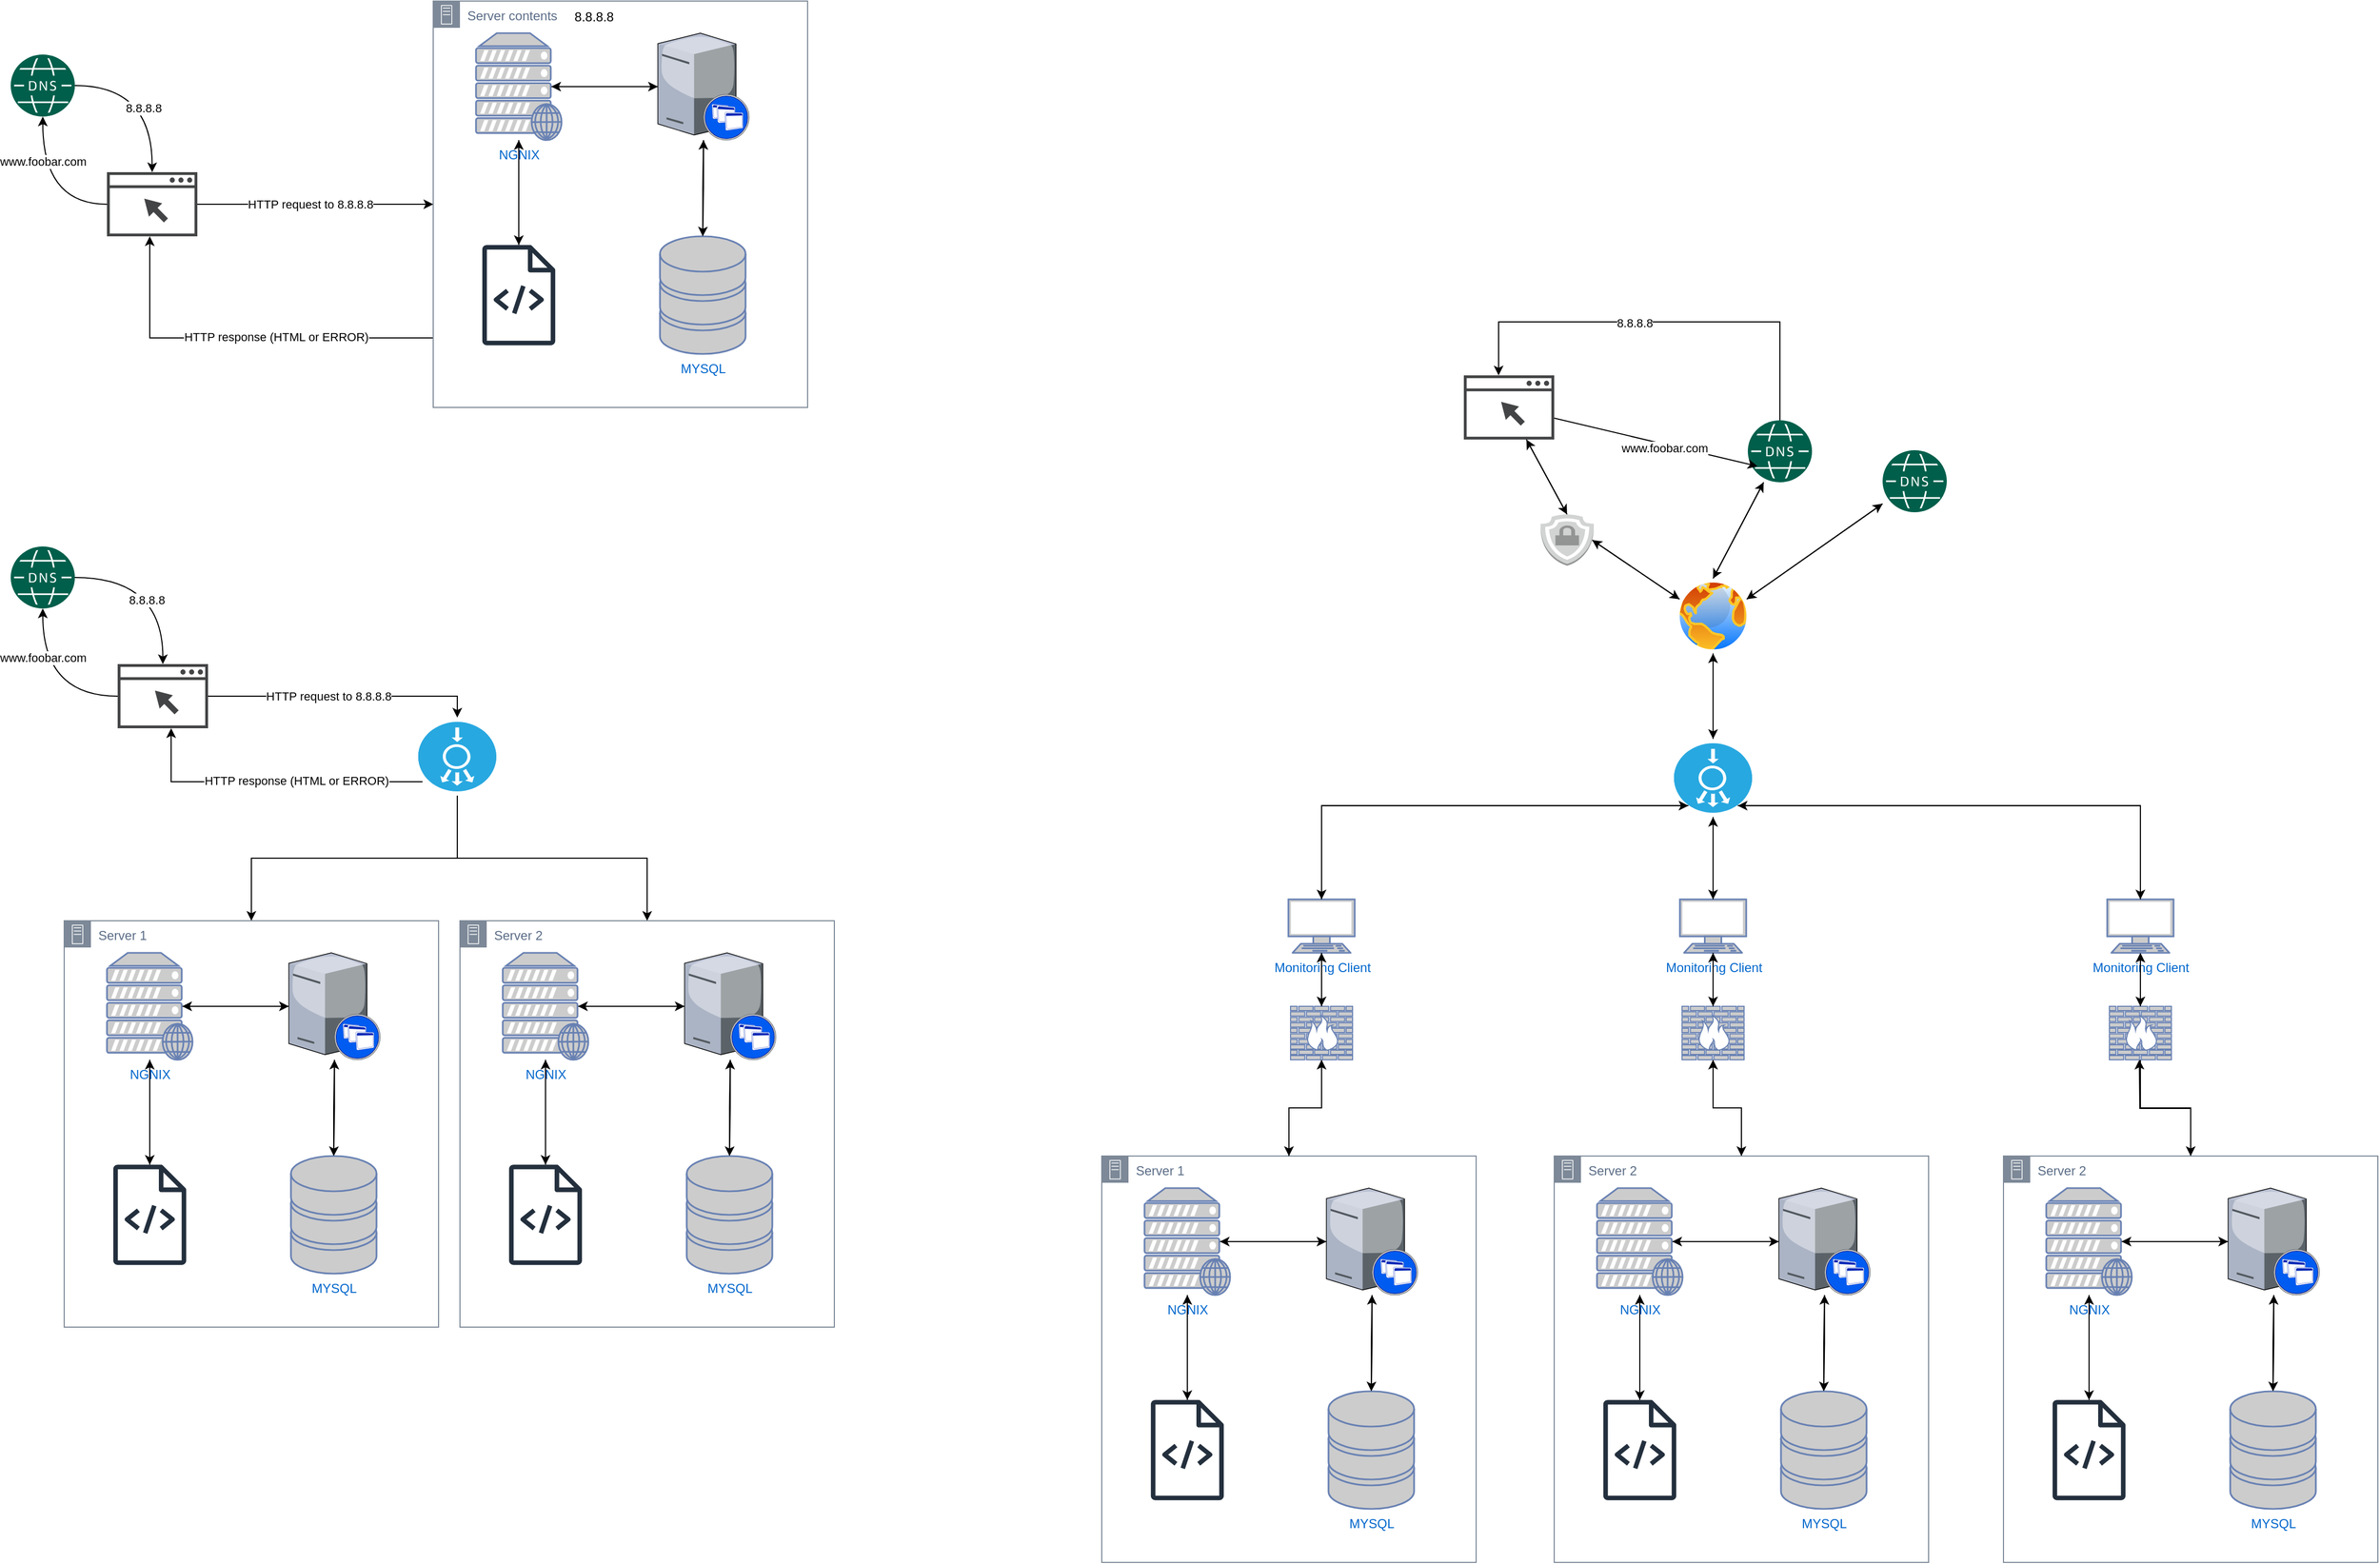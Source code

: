 <mxfile version="24.7.2" type="github">
  <diagram name="Page-1" id="JBKEfm_sHdzwt6imvYRR">
    <mxGraphModel dx="1714" dy="888" grid="1" gridSize="10" guides="1" tooltips="1" connect="1" arrows="1" fold="1" page="1" pageScale="1" pageWidth="1100" pageHeight="850" math="0" shadow="0">
      <root>
        <mxCell id="0" />
        <mxCell id="1" parent="0" />
        <mxCell id="N1mDc-vrhkv9pbBtjPSy-51" style="edgeStyle=orthogonalEdgeStyle;rounded=0;orthogonalLoop=1;jettySize=auto;html=1;exitX=0;exitY=0.75;exitDx=0;exitDy=0;" edge="1" parent="1" source="N1mDc-vrhkv9pbBtjPSy-9" target="N1mDc-vrhkv9pbBtjPSy-36">
          <mxGeometry relative="1" as="geometry">
            <mxPoint x="170" y="450" as="targetPoint" />
            <Array as="points">
              <mxPoint x="170" y="525" />
            </Array>
          </mxGeometry>
        </mxCell>
        <mxCell id="N1mDc-vrhkv9pbBtjPSy-54" value="HTTP response (HTML or ERROR)" style="edgeLabel;html=1;align=center;verticalAlign=middle;resizable=0;points=[];" vertex="1" connectable="0" parent="N1mDc-vrhkv9pbBtjPSy-51">
          <mxGeometry x="-0.089" y="2" relative="1" as="geometry">
            <mxPoint y="-3" as="offset" />
          </mxGeometry>
        </mxCell>
        <mxCell id="N1mDc-vrhkv9pbBtjPSy-9" value="Server contents" style="points=[[0,0],[0.25,0],[0.5,0],[0.75,0],[1,0],[1,0.25],[1,0.5],[1,0.75],[1,1],[0.75,1],[0.5,1],[0.25,1],[0,1],[0,0.75],[0,0.5],[0,0.25]];outlineConnect=0;gradientColor=none;html=1;whiteSpace=wrap;fontSize=12;fontStyle=0;container=1;pointerEvents=0;collapsible=0;recursiveResize=0;shape=mxgraph.aws4.group;grIcon=mxgraph.aws4.group_on_premise;strokeColor=#7D8998;fillColor=none;verticalAlign=top;align=left;spacingLeft=30;fontColor=#5A6C86;dashed=0;" vertex="1" parent="1">
          <mxGeometry x="435" y="210" width="350" height="380" as="geometry" />
        </mxCell>
        <mxCell id="N1mDc-vrhkv9pbBtjPSy-15" style="edgeStyle=orthogonalEdgeStyle;rounded=0;orthogonalLoop=1;jettySize=auto;html=1;exitX=0.88;exitY=0.5;exitDx=0;exitDy=0;exitPerimeter=0;" edge="1" parent="N1mDc-vrhkv9pbBtjPSy-9" source="N1mDc-vrhkv9pbBtjPSy-8" target="N1mDc-vrhkv9pbBtjPSy-11">
          <mxGeometry relative="1" as="geometry" />
        </mxCell>
        <mxCell id="N1mDc-vrhkv9pbBtjPSy-8" value="NGNIX" style="fontColor=#0066CC;verticalAlign=top;verticalLabelPosition=bottom;labelPosition=center;align=center;html=1;outlineConnect=0;fillColor=#CCCCCC;strokeColor=#6881B3;gradientColor=none;gradientDirection=north;strokeWidth=2;shape=mxgraph.networks.web_server;" vertex="1" parent="N1mDc-vrhkv9pbBtjPSy-9">
          <mxGeometry x="40" y="30" width="80" height="100" as="geometry" />
        </mxCell>
        <mxCell id="N1mDc-vrhkv9pbBtjPSy-17" style="edgeStyle=orthogonalEdgeStyle;rounded=0;orthogonalLoop=1;jettySize=auto;html=1;" edge="1" parent="N1mDc-vrhkv9pbBtjPSy-9" source="N1mDc-vrhkv9pbBtjPSy-7" target="N1mDc-vrhkv9pbBtjPSy-11">
          <mxGeometry relative="1" as="geometry" />
        </mxCell>
        <mxCell id="N1mDc-vrhkv9pbBtjPSy-7" value="MYSQL" style="fontColor=#0066CC;verticalAlign=top;verticalLabelPosition=bottom;labelPosition=center;align=center;html=1;outlineConnect=0;fillColor=#CCCCCC;strokeColor=#6881B3;gradientColor=none;gradientDirection=north;strokeWidth=2;shape=mxgraph.networks.storage;" vertex="1" parent="N1mDc-vrhkv9pbBtjPSy-9">
          <mxGeometry x="212" y="220" width="80" height="110" as="geometry" />
        </mxCell>
        <mxCell id="N1mDc-vrhkv9pbBtjPSy-11" value="" style="verticalLabelPosition=bottom;sketch=0;aspect=fixed;html=1;verticalAlign=top;strokeColor=none;align=center;outlineConnect=0;shape=mxgraph.citrix.xenapp_server;" vertex="1" parent="N1mDc-vrhkv9pbBtjPSy-9">
          <mxGeometry x="210" y="30" width="85.39" height="100" as="geometry" />
        </mxCell>
        <mxCell id="N1mDc-vrhkv9pbBtjPSy-16" style="edgeStyle=orthogonalEdgeStyle;rounded=0;orthogonalLoop=1;jettySize=auto;html=1;entryX=0.88;entryY=0.5;entryDx=0;entryDy=0;entryPerimeter=0;" edge="1" parent="N1mDc-vrhkv9pbBtjPSy-9" source="N1mDc-vrhkv9pbBtjPSy-11" target="N1mDc-vrhkv9pbBtjPSy-8">
          <mxGeometry relative="1" as="geometry" />
        </mxCell>
        <mxCell id="N1mDc-vrhkv9pbBtjPSy-18" style="edgeStyle=orthogonalEdgeStyle;rounded=0;orthogonalLoop=1;jettySize=auto;html=1;entryX=0.5;entryY=0;entryDx=0;entryDy=0;entryPerimeter=0;" edge="1" parent="N1mDc-vrhkv9pbBtjPSy-9" source="N1mDc-vrhkv9pbBtjPSy-11" target="N1mDc-vrhkv9pbBtjPSy-7">
          <mxGeometry relative="1" as="geometry" />
        </mxCell>
        <mxCell id="N1mDc-vrhkv9pbBtjPSy-20" style="edgeStyle=orthogonalEdgeStyle;rounded=0;orthogonalLoop=1;jettySize=auto;html=1;" edge="1" parent="N1mDc-vrhkv9pbBtjPSy-9" source="N1mDc-vrhkv9pbBtjPSy-34" target="N1mDc-vrhkv9pbBtjPSy-8">
          <mxGeometry relative="1" as="geometry">
            <mxPoint x="126.6" y="230" as="sourcePoint" />
          </mxGeometry>
        </mxCell>
        <mxCell id="N1mDc-vrhkv9pbBtjPSy-34" value="" style="sketch=0;outlineConnect=0;fontColor=#232F3E;gradientColor=none;fillColor=#232F3D;strokeColor=none;dashed=0;verticalLabelPosition=bottom;verticalAlign=top;align=center;html=1;fontSize=12;fontStyle=0;aspect=fixed;pointerEvents=1;shape=mxgraph.aws4.source_code;" vertex="1" parent="N1mDc-vrhkv9pbBtjPSy-9">
          <mxGeometry x="45.75" y="228.13" width="68.5" height="93.74" as="geometry" />
        </mxCell>
        <mxCell id="N1mDc-vrhkv9pbBtjPSy-21" style="edgeStyle=orthogonalEdgeStyle;rounded=0;orthogonalLoop=1;jettySize=auto;html=1;entryX=0.5;entryY=0;entryDx=0;entryDy=0;" edge="1" parent="N1mDc-vrhkv9pbBtjPSy-9" source="N1mDc-vrhkv9pbBtjPSy-8" target="N1mDc-vrhkv9pbBtjPSy-34">
          <mxGeometry relative="1" as="geometry">
            <mxPoint x="80" y="220" as="targetPoint" />
          </mxGeometry>
        </mxCell>
        <mxCell id="N1mDc-vrhkv9pbBtjPSy-52" value="8.8.8.8" style="text;html=1;align=center;verticalAlign=middle;resizable=0;points=[];autosize=1;strokeColor=none;fillColor=none;" vertex="1" parent="N1mDc-vrhkv9pbBtjPSy-9">
          <mxGeometry x="120" width="60" height="30" as="geometry" />
        </mxCell>
        <mxCell id="N1mDc-vrhkv9pbBtjPSy-42" style="edgeStyle=orthogonalEdgeStyle;rounded=0;orthogonalLoop=1;jettySize=auto;html=1;curved=1;" edge="1" parent="1" source="N1mDc-vrhkv9pbBtjPSy-36" target="N1mDc-vrhkv9pbBtjPSy-37">
          <mxGeometry relative="1" as="geometry" />
        </mxCell>
        <mxCell id="N1mDc-vrhkv9pbBtjPSy-46" value="www.foobar.com" style="edgeLabel;html=1;align=center;verticalAlign=middle;resizable=0;points=[];" vertex="1" connectable="0" parent="N1mDc-vrhkv9pbBtjPSy-42">
          <mxGeometry x="0.212" y="-10" relative="1" as="geometry">
            <mxPoint x="-10" y="-14" as="offset" />
          </mxGeometry>
        </mxCell>
        <mxCell id="N1mDc-vrhkv9pbBtjPSy-50" style="rounded=0;orthogonalLoop=1;jettySize=auto;html=1;" edge="1" parent="1" source="N1mDc-vrhkv9pbBtjPSy-36" target="N1mDc-vrhkv9pbBtjPSy-9">
          <mxGeometry relative="1" as="geometry" />
        </mxCell>
        <mxCell id="N1mDc-vrhkv9pbBtjPSy-53" value="HTTP request to 8.8.8.8" style="edgeLabel;html=1;align=center;verticalAlign=middle;resizable=0;points=[];" vertex="1" connectable="0" parent="N1mDc-vrhkv9pbBtjPSy-50">
          <mxGeometry x="0.363" y="2" relative="1" as="geometry">
            <mxPoint x="-45" y="2" as="offset" />
          </mxGeometry>
        </mxCell>
        <mxCell id="N1mDc-vrhkv9pbBtjPSy-36" value="" style="sketch=0;pointerEvents=1;shadow=0;dashed=0;html=1;strokeColor=none;fillColor=#434445;aspect=fixed;labelPosition=center;verticalLabelPosition=bottom;verticalAlign=top;align=center;outlineConnect=0;shape=mxgraph.vvd.web_browser;" vertex="1" parent="1">
          <mxGeometry x="130" y="370" width="84.5" height="60" as="geometry" />
        </mxCell>
        <mxCell id="N1mDc-vrhkv9pbBtjPSy-40" style="edgeStyle=orthogonalEdgeStyle;rounded=0;orthogonalLoop=1;jettySize=auto;html=1;curved=1;" edge="1" parent="1" source="N1mDc-vrhkv9pbBtjPSy-37" target="N1mDc-vrhkv9pbBtjPSy-36">
          <mxGeometry relative="1" as="geometry" />
        </mxCell>
        <mxCell id="N1mDc-vrhkv9pbBtjPSy-45" value="8.8.8.8" style="edgeLabel;html=1;align=center;verticalAlign=middle;resizable=0;points=[];" vertex="1" connectable="0" parent="N1mDc-vrhkv9pbBtjPSy-40">
          <mxGeometry x="-0.33" y="-9" relative="1" as="geometry">
            <mxPoint x="12" y="12" as="offset" />
          </mxGeometry>
        </mxCell>
        <mxCell id="N1mDc-vrhkv9pbBtjPSy-37" value="" style="sketch=0;pointerEvents=1;shadow=0;dashed=0;html=1;strokeColor=none;fillColor=#005F4B;labelPosition=center;verticalLabelPosition=bottom;verticalAlign=top;align=center;outlineConnect=0;shape=mxgraph.veeam2.dns;" vertex="1" parent="1">
          <mxGeometry x="40" y="260" width="60" height="58" as="geometry" />
        </mxCell>
        <mxCell id="N1mDc-vrhkv9pbBtjPSy-55" value="Server 2" style="points=[[0,0],[0.25,0],[0.5,0],[0.75,0],[1,0],[1,0.25],[1,0.5],[1,0.75],[1,1],[0.75,1],[0.5,1],[0.25,1],[0,1],[0,0.75],[0,0.5],[0,0.25]];outlineConnect=0;gradientColor=none;html=1;whiteSpace=wrap;fontSize=12;fontStyle=0;container=1;pointerEvents=0;collapsible=0;recursiveResize=0;shape=mxgraph.aws4.group;grIcon=mxgraph.aws4.group_on_premise;strokeColor=#7D8998;fillColor=none;verticalAlign=top;align=left;spacingLeft=30;fontColor=#5A6C86;dashed=0;" vertex="1" parent="1">
          <mxGeometry x="460" y="1070" width="350" height="380" as="geometry" />
        </mxCell>
        <mxCell id="N1mDc-vrhkv9pbBtjPSy-56" style="edgeStyle=orthogonalEdgeStyle;rounded=0;orthogonalLoop=1;jettySize=auto;html=1;exitX=0.88;exitY=0.5;exitDx=0;exitDy=0;exitPerimeter=0;" edge="1" parent="N1mDc-vrhkv9pbBtjPSy-55" source="N1mDc-vrhkv9pbBtjPSy-57" target="N1mDc-vrhkv9pbBtjPSy-60">
          <mxGeometry relative="1" as="geometry" />
        </mxCell>
        <mxCell id="N1mDc-vrhkv9pbBtjPSy-57" value="NGNIX" style="fontColor=#0066CC;verticalAlign=top;verticalLabelPosition=bottom;labelPosition=center;align=center;html=1;outlineConnect=0;fillColor=#CCCCCC;strokeColor=#6881B3;gradientColor=none;gradientDirection=north;strokeWidth=2;shape=mxgraph.networks.web_server;" vertex="1" parent="N1mDc-vrhkv9pbBtjPSy-55">
          <mxGeometry x="40" y="30" width="80" height="100" as="geometry" />
        </mxCell>
        <mxCell id="N1mDc-vrhkv9pbBtjPSy-58" style="edgeStyle=orthogonalEdgeStyle;rounded=0;orthogonalLoop=1;jettySize=auto;html=1;" edge="1" parent="N1mDc-vrhkv9pbBtjPSy-55" source="N1mDc-vrhkv9pbBtjPSy-59" target="N1mDc-vrhkv9pbBtjPSy-60">
          <mxGeometry relative="1" as="geometry" />
        </mxCell>
        <mxCell id="N1mDc-vrhkv9pbBtjPSy-59" value="MYSQL" style="fontColor=#0066CC;verticalAlign=top;verticalLabelPosition=bottom;labelPosition=center;align=center;html=1;outlineConnect=0;fillColor=#CCCCCC;strokeColor=#6881B3;gradientColor=none;gradientDirection=north;strokeWidth=2;shape=mxgraph.networks.storage;" vertex="1" parent="N1mDc-vrhkv9pbBtjPSy-55">
          <mxGeometry x="212" y="220" width="80" height="110" as="geometry" />
        </mxCell>
        <mxCell id="N1mDc-vrhkv9pbBtjPSy-60" value="" style="verticalLabelPosition=bottom;sketch=0;aspect=fixed;html=1;verticalAlign=top;strokeColor=none;align=center;outlineConnect=0;shape=mxgraph.citrix.xenapp_server;" vertex="1" parent="N1mDc-vrhkv9pbBtjPSy-55">
          <mxGeometry x="210" y="30" width="85.39" height="100" as="geometry" />
        </mxCell>
        <mxCell id="N1mDc-vrhkv9pbBtjPSy-61" style="edgeStyle=orthogonalEdgeStyle;rounded=0;orthogonalLoop=1;jettySize=auto;html=1;entryX=0.88;entryY=0.5;entryDx=0;entryDy=0;entryPerimeter=0;" edge="1" parent="N1mDc-vrhkv9pbBtjPSy-55" source="N1mDc-vrhkv9pbBtjPSy-60" target="N1mDc-vrhkv9pbBtjPSy-57">
          <mxGeometry relative="1" as="geometry" />
        </mxCell>
        <mxCell id="N1mDc-vrhkv9pbBtjPSy-62" style="edgeStyle=orthogonalEdgeStyle;rounded=0;orthogonalLoop=1;jettySize=auto;html=1;entryX=0.5;entryY=0;entryDx=0;entryDy=0;entryPerimeter=0;" edge="1" parent="N1mDc-vrhkv9pbBtjPSy-55" source="N1mDc-vrhkv9pbBtjPSy-60" target="N1mDc-vrhkv9pbBtjPSy-59">
          <mxGeometry relative="1" as="geometry" />
        </mxCell>
        <mxCell id="N1mDc-vrhkv9pbBtjPSy-63" style="edgeStyle=orthogonalEdgeStyle;rounded=0;orthogonalLoop=1;jettySize=auto;html=1;" edge="1" parent="N1mDc-vrhkv9pbBtjPSy-55" source="N1mDc-vrhkv9pbBtjPSy-64" target="N1mDc-vrhkv9pbBtjPSy-57">
          <mxGeometry relative="1" as="geometry">
            <mxPoint x="126.6" y="230" as="sourcePoint" />
          </mxGeometry>
        </mxCell>
        <mxCell id="N1mDc-vrhkv9pbBtjPSy-64" value="" style="sketch=0;outlineConnect=0;fontColor=#232F3E;gradientColor=none;fillColor=#232F3D;strokeColor=none;dashed=0;verticalLabelPosition=bottom;verticalAlign=top;align=center;html=1;fontSize=12;fontStyle=0;aspect=fixed;pointerEvents=1;shape=mxgraph.aws4.source_code;" vertex="1" parent="N1mDc-vrhkv9pbBtjPSy-55">
          <mxGeometry x="45.75" y="228.13" width="68.5" height="93.74" as="geometry" />
        </mxCell>
        <mxCell id="N1mDc-vrhkv9pbBtjPSy-65" style="edgeStyle=orthogonalEdgeStyle;rounded=0;orthogonalLoop=1;jettySize=auto;html=1;entryX=0.5;entryY=0;entryDx=0;entryDy=0;" edge="1" parent="N1mDc-vrhkv9pbBtjPSy-55" source="N1mDc-vrhkv9pbBtjPSy-57" target="N1mDc-vrhkv9pbBtjPSy-64">
          <mxGeometry relative="1" as="geometry">
            <mxPoint x="80" y="220" as="targetPoint" />
          </mxGeometry>
        </mxCell>
        <mxCell id="N1mDc-vrhkv9pbBtjPSy-67" value="Server 1" style="points=[[0,0],[0.25,0],[0.5,0],[0.75,0],[1,0],[1,0.25],[1,0.5],[1,0.75],[1,1],[0.75,1],[0.5,1],[0.25,1],[0,1],[0,0.75],[0,0.5],[0,0.25]];outlineConnect=0;gradientColor=none;html=1;whiteSpace=wrap;fontSize=12;fontStyle=0;container=1;pointerEvents=0;collapsible=0;recursiveResize=0;shape=mxgraph.aws4.group;grIcon=mxgraph.aws4.group_on_premise;strokeColor=#7D8998;fillColor=none;verticalAlign=top;align=left;spacingLeft=30;fontColor=#5A6C86;dashed=0;" vertex="1" parent="1">
          <mxGeometry x="90" y="1070" width="350" height="380" as="geometry" />
        </mxCell>
        <mxCell id="N1mDc-vrhkv9pbBtjPSy-68" style="edgeStyle=orthogonalEdgeStyle;rounded=0;orthogonalLoop=1;jettySize=auto;html=1;exitX=0.88;exitY=0.5;exitDx=0;exitDy=0;exitPerimeter=0;" edge="1" parent="N1mDc-vrhkv9pbBtjPSy-67" source="N1mDc-vrhkv9pbBtjPSy-69" target="N1mDc-vrhkv9pbBtjPSy-72">
          <mxGeometry relative="1" as="geometry" />
        </mxCell>
        <mxCell id="N1mDc-vrhkv9pbBtjPSy-69" value="NGNIX" style="fontColor=#0066CC;verticalAlign=top;verticalLabelPosition=bottom;labelPosition=center;align=center;html=1;outlineConnect=0;fillColor=#CCCCCC;strokeColor=#6881B3;gradientColor=none;gradientDirection=north;strokeWidth=2;shape=mxgraph.networks.web_server;" vertex="1" parent="N1mDc-vrhkv9pbBtjPSy-67">
          <mxGeometry x="40" y="30" width="80" height="100" as="geometry" />
        </mxCell>
        <mxCell id="N1mDc-vrhkv9pbBtjPSy-70" style="edgeStyle=orthogonalEdgeStyle;rounded=0;orthogonalLoop=1;jettySize=auto;html=1;" edge="1" parent="N1mDc-vrhkv9pbBtjPSy-67" source="N1mDc-vrhkv9pbBtjPSy-71" target="N1mDc-vrhkv9pbBtjPSy-72">
          <mxGeometry relative="1" as="geometry" />
        </mxCell>
        <mxCell id="N1mDc-vrhkv9pbBtjPSy-71" value="MYSQL" style="fontColor=#0066CC;verticalAlign=top;verticalLabelPosition=bottom;labelPosition=center;align=center;html=1;outlineConnect=0;fillColor=#CCCCCC;strokeColor=#6881B3;gradientColor=none;gradientDirection=north;strokeWidth=2;shape=mxgraph.networks.storage;" vertex="1" parent="N1mDc-vrhkv9pbBtjPSy-67">
          <mxGeometry x="212" y="220" width="80" height="110" as="geometry" />
        </mxCell>
        <mxCell id="N1mDc-vrhkv9pbBtjPSy-72" value="" style="verticalLabelPosition=bottom;sketch=0;aspect=fixed;html=1;verticalAlign=top;strokeColor=none;align=center;outlineConnect=0;shape=mxgraph.citrix.xenapp_server;" vertex="1" parent="N1mDc-vrhkv9pbBtjPSy-67">
          <mxGeometry x="210" y="30" width="85.39" height="100" as="geometry" />
        </mxCell>
        <mxCell id="N1mDc-vrhkv9pbBtjPSy-73" style="edgeStyle=orthogonalEdgeStyle;rounded=0;orthogonalLoop=1;jettySize=auto;html=1;entryX=0.88;entryY=0.5;entryDx=0;entryDy=0;entryPerimeter=0;" edge="1" parent="N1mDc-vrhkv9pbBtjPSy-67" source="N1mDc-vrhkv9pbBtjPSy-72" target="N1mDc-vrhkv9pbBtjPSy-69">
          <mxGeometry relative="1" as="geometry" />
        </mxCell>
        <mxCell id="N1mDc-vrhkv9pbBtjPSy-74" style="edgeStyle=orthogonalEdgeStyle;rounded=0;orthogonalLoop=1;jettySize=auto;html=1;entryX=0.5;entryY=0;entryDx=0;entryDy=0;entryPerimeter=0;" edge="1" parent="N1mDc-vrhkv9pbBtjPSy-67" source="N1mDc-vrhkv9pbBtjPSy-72" target="N1mDc-vrhkv9pbBtjPSy-71">
          <mxGeometry relative="1" as="geometry" />
        </mxCell>
        <mxCell id="N1mDc-vrhkv9pbBtjPSy-75" style="edgeStyle=orthogonalEdgeStyle;rounded=0;orthogonalLoop=1;jettySize=auto;html=1;" edge="1" parent="N1mDc-vrhkv9pbBtjPSy-67" source="N1mDc-vrhkv9pbBtjPSy-76" target="N1mDc-vrhkv9pbBtjPSy-69">
          <mxGeometry relative="1" as="geometry">
            <mxPoint x="126.6" y="230" as="sourcePoint" />
          </mxGeometry>
        </mxCell>
        <mxCell id="N1mDc-vrhkv9pbBtjPSy-76" value="" style="sketch=0;outlineConnect=0;fontColor=#232F3E;gradientColor=none;fillColor=#232F3D;strokeColor=none;dashed=0;verticalLabelPosition=bottom;verticalAlign=top;align=center;html=1;fontSize=12;fontStyle=0;aspect=fixed;pointerEvents=1;shape=mxgraph.aws4.source_code;" vertex="1" parent="N1mDc-vrhkv9pbBtjPSy-67">
          <mxGeometry x="45.75" y="228.13" width="68.5" height="93.74" as="geometry" />
        </mxCell>
        <mxCell id="N1mDc-vrhkv9pbBtjPSy-77" style="edgeStyle=orthogonalEdgeStyle;rounded=0;orthogonalLoop=1;jettySize=auto;html=1;entryX=0.5;entryY=0;entryDx=0;entryDy=0;" edge="1" parent="N1mDc-vrhkv9pbBtjPSy-67" source="N1mDc-vrhkv9pbBtjPSy-69" target="N1mDc-vrhkv9pbBtjPSy-76">
          <mxGeometry relative="1" as="geometry">
            <mxPoint x="80" y="220" as="targetPoint" />
          </mxGeometry>
        </mxCell>
        <mxCell id="N1mDc-vrhkv9pbBtjPSy-81" style="edgeStyle=orthogonalEdgeStyle;rounded=0;orthogonalLoop=1;jettySize=auto;html=1;" edge="1" parent="1" source="N1mDc-vrhkv9pbBtjPSy-80" target="N1mDc-vrhkv9pbBtjPSy-67">
          <mxGeometry relative="1" as="geometry" />
        </mxCell>
        <mxCell id="N1mDc-vrhkv9pbBtjPSy-82" style="edgeStyle=orthogonalEdgeStyle;rounded=0;orthogonalLoop=1;jettySize=auto;html=1;" edge="1" parent="1" source="N1mDc-vrhkv9pbBtjPSy-80" target="N1mDc-vrhkv9pbBtjPSy-55">
          <mxGeometry relative="1" as="geometry" />
        </mxCell>
        <mxCell id="N1mDc-vrhkv9pbBtjPSy-95" style="edgeStyle=orthogonalEdgeStyle;rounded=0;orthogonalLoop=1;jettySize=auto;html=1;" edge="1" parent="1" source="N1mDc-vrhkv9pbBtjPSy-80" target="N1mDc-vrhkv9pbBtjPSy-88">
          <mxGeometry relative="1" as="geometry">
            <Array as="points">
              <mxPoint x="190" y="940" />
            </Array>
          </mxGeometry>
        </mxCell>
        <mxCell id="N1mDc-vrhkv9pbBtjPSy-98" value="HTTP response (HTML or ERROR)" style="edgeLabel;html=1;align=center;verticalAlign=middle;resizable=0;points=[];" vertex="1" connectable="0" parent="N1mDc-vrhkv9pbBtjPSy-95">
          <mxGeometry x="-0.172" y="2" relative="1" as="geometry">
            <mxPoint y="-3" as="offset" />
          </mxGeometry>
        </mxCell>
        <mxCell id="N1mDc-vrhkv9pbBtjPSy-80" value="" style="fillColor=#28A8E0;verticalLabelPosition=bottom;sketch=0;html=1;strokeColor=#ffffff;verticalAlign=top;align=center;points=[[0.145,0.145,0],[0.5,0,0],[0.855,0.145,0],[1,0.5,0],[0.855,0.855,0],[0.5,1,0],[0.145,0.855,0],[0,0.5,0]];pointerEvents=1;shape=mxgraph.cisco_safe.compositeIcon;bgIcon=ellipse;resIcon=mxgraph.cisco_safe.capability.load_balancer;direction=south;" vertex="1" parent="1">
          <mxGeometry x="425" y="880" width="65" height="73" as="geometry" />
        </mxCell>
        <mxCell id="N1mDc-vrhkv9pbBtjPSy-85" style="edgeStyle=orthogonalEdgeStyle;rounded=0;orthogonalLoop=1;jettySize=auto;html=1;curved=1;" edge="1" parent="1" source="N1mDc-vrhkv9pbBtjPSy-88" target="N1mDc-vrhkv9pbBtjPSy-91">
          <mxGeometry relative="1" as="geometry" />
        </mxCell>
        <mxCell id="N1mDc-vrhkv9pbBtjPSy-86" value="www.foobar.com" style="edgeLabel;html=1;align=center;verticalAlign=middle;resizable=0;points=[];" vertex="1" connectable="0" parent="N1mDc-vrhkv9pbBtjPSy-85">
          <mxGeometry x="0.212" y="-10" relative="1" as="geometry">
            <mxPoint x="-10" y="-14" as="offset" />
          </mxGeometry>
        </mxCell>
        <mxCell id="N1mDc-vrhkv9pbBtjPSy-88" value="" style="sketch=0;pointerEvents=1;shadow=0;dashed=0;html=1;strokeColor=none;fillColor=#434445;aspect=fixed;labelPosition=center;verticalLabelPosition=bottom;verticalAlign=top;align=center;outlineConnect=0;shape=mxgraph.vvd.web_browser;" vertex="1" parent="1">
          <mxGeometry x="140" y="830" width="84.5" height="60" as="geometry" />
        </mxCell>
        <mxCell id="N1mDc-vrhkv9pbBtjPSy-89" style="edgeStyle=orthogonalEdgeStyle;rounded=0;orthogonalLoop=1;jettySize=auto;html=1;curved=1;" edge="1" parent="1" source="N1mDc-vrhkv9pbBtjPSy-91" target="N1mDc-vrhkv9pbBtjPSy-88">
          <mxGeometry relative="1" as="geometry" />
        </mxCell>
        <mxCell id="N1mDc-vrhkv9pbBtjPSy-90" value="8.8.8.8" style="edgeLabel;html=1;align=center;verticalAlign=middle;resizable=0;points=[];" vertex="1" connectable="0" parent="N1mDc-vrhkv9pbBtjPSy-89">
          <mxGeometry x="-0.33" y="-9" relative="1" as="geometry">
            <mxPoint x="12" y="12" as="offset" />
          </mxGeometry>
        </mxCell>
        <mxCell id="N1mDc-vrhkv9pbBtjPSy-91" value="" style="sketch=0;pointerEvents=1;shadow=0;dashed=0;html=1;strokeColor=none;fillColor=#005F4B;labelPosition=center;verticalLabelPosition=bottom;verticalAlign=top;align=center;outlineConnect=0;shape=mxgraph.veeam2.dns;" vertex="1" parent="1">
          <mxGeometry x="40" y="720" width="60" height="58" as="geometry" />
        </mxCell>
        <mxCell id="N1mDc-vrhkv9pbBtjPSy-94" style="edgeStyle=orthogonalEdgeStyle;rounded=0;orthogonalLoop=1;jettySize=auto;html=1;entryX=0;entryY=0.5;entryDx=0;entryDy=0;entryPerimeter=0;" edge="1" parent="1" source="N1mDc-vrhkv9pbBtjPSy-88" target="N1mDc-vrhkv9pbBtjPSy-80">
          <mxGeometry relative="1" as="geometry" />
        </mxCell>
        <mxCell id="N1mDc-vrhkv9pbBtjPSy-97" value="HTTP request to 8.8.8.8" style="edgeLabel;html=1;align=center;verticalAlign=middle;resizable=0;points=[];" vertex="1" connectable="0" parent="N1mDc-vrhkv9pbBtjPSy-94">
          <mxGeometry x="-0.348" y="-2" relative="1" as="geometry">
            <mxPoint x="30" y="-2" as="offset" />
          </mxGeometry>
        </mxCell>
        <mxCell id="N1mDc-vrhkv9pbBtjPSy-217" style="edgeStyle=orthogonalEdgeStyle;rounded=0;orthogonalLoop=1;jettySize=auto;html=1;exitX=0.5;exitY=0;exitDx=0;exitDy=0;" edge="1" parent="1" source="N1mDc-vrhkv9pbBtjPSy-99" target="N1mDc-vrhkv9pbBtjPSy-202">
          <mxGeometry relative="1" as="geometry" />
        </mxCell>
        <mxCell id="N1mDc-vrhkv9pbBtjPSy-99" value="Server 2" style="points=[[0,0],[0.25,0],[0.5,0],[0.75,0],[1,0],[1,0.25],[1,0.5],[1,0.75],[1,1],[0.75,1],[0.5,1],[0.25,1],[0,1],[0,0.75],[0,0.5],[0,0.25]];outlineConnect=0;gradientColor=none;html=1;whiteSpace=wrap;fontSize=12;fontStyle=0;container=1;pointerEvents=0;collapsible=0;recursiveResize=0;shape=mxgraph.aws4.group;grIcon=mxgraph.aws4.group_on_premise;strokeColor=#7D8998;fillColor=none;verticalAlign=top;align=left;spacingLeft=30;fontColor=#5A6C86;dashed=0;" vertex="1" parent="1">
          <mxGeometry x="1483" y="1290" width="350" height="380" as="geometry" />
        </mxCell>
        <mxCell id="N1mDc-vrhkv9pbBtjPSy-100" style="edgeStyle=orthogonalEdgeStyle;rounded=0;orthogonalLoop=1;jettySize=auto;html=1;exitX=0.88;exitY=0.5;exitDx=0;exitDy=0;exitPerimeter=0;" edge="1" parent="N1mDc-vrhkv9pbBtjPSy-99" source="N1mDc-vrhkv9pbBtjPSy-101" target="N1mDc-vrhkv9pbBtjPSy-104">
          <mxGeometry relative="1" as="geometry" />
        </mxCell>
        <mxCell id="N1mDc-vrhkv9pbBtjPSy-101" value="NGNIX" style="fontColor=#0066CC;verticalAlign=top;verticalLabelPosition=bottom;labelPosition=center;align=center;html=1;outlineConnect=0;fillColor=#CCCCCC;strokeColor=#6881B3;gradientColor=none;gradientDirection=north;strokeWidth=2;shape=mxgraph.networks.web_server;" vertex="1" parent="N1mDc-vrhkv9pbBtjPSy-99">
          <mxGeometry x="40" y="30" width="80" height="100" as="geometry" />
        </mxCell>
        <mxCell id="N1mDc-vrhkv9pbBtjPSy-102" style="edgeStyle=orthogonalEdgeStyle;rounded=0;orthogonalLoop=1;jettySize=auto;html=1;" edge="1" parent="N1mDc-vrhkv9pbBtjPSy-99" source="N1mDc-vrhkv9pbBtjPSy-103" target="N1mDc-vrhkv9pbBtjPSy-104">
          <mxGeometry relative="1" as="geometry" />
        </mxCell>
        <mxCell id="N1mDc-vrhkv9pbBtjPSy-103" value="MYSQL" style="fontColor=#0066CC;verticalAlign=top;verticalLabelPosition=bottom;labelPosition=center;align=center;html=1;outlineConnect=0;fillColor=#CCCCCC;strokeColor=#6881B3;gradientColor=none;gradientDirection=north;strokeWidth=2;shape=mxgraph.networks.storage;" vertex="1" parent="N1mDc-vrhkv9pbBtjPSy-99">
          <mxGeometry x="212" y="220" width="80" height="110" as="geometry" />
        </mxCell>
        <mxCell id="N1mDc-vrhkv9pbBtjPSy-104" value="" style="verticalLabelPosition=bottom;sketch=0;aspect=fixed;html=1;verticalAlign=top;strokeColor=none;align=center;outlineConnect=0;shape=mxgraph.citrix.xenapp_server;" vertex="1" parent="N1mDc-vrhkv9pbBtjPSy-99">
          <mxGeometry x="210" y="30" width="85.39" height="100" as="geometry" />
        </mxCell>
        <mxCell id="N1mDc-vrhkv9pbBtjPSy-105" style="edgeStyle=orthogonalEdgeStyle;rounded=0;orthogonalLoop=1;jettySize=auto;html=1;entryX=0.88;entryY=0.5;entryDx=0;entryDy=0;entryPerimeter=0;" edge="1" parent="N1mDc-vrhkv9pbBtjPSy-99" source="N1mDc-vrhkv9pbBtjPSy-104" target="N1mDc-vrhkv9pbBtjPSy-101">
          <mxGeometry relative="1" as="geometry" />
        </mxCell>
        <mxCell id="N1mDc-vrhkv9pbBtjPSy-106" style="edgeStyle=orthogonalEdgeStyle;rounded=0;orthogonalLoop=1;jettySize=auto;html=1;entryX=0.5;entryY=0;entryDx=0;entryDy=0;entryPerimeter=0;" edge="1" parent="N1mDc-vrhkv9pbBtjPSy-99" source="N1mDc-vrhkv9pbBtjPSy-104" target="N1mDc-vrhkv9pbBtjPSy-103">
          <mxGeometry relative="1" as="geometry" />
        </mxCell>
        <mxCell id="N1mDc-vrhkv9pbBtjPSy-107" style="edgeStyle=orthogonalEdgeStyle;rounded=0;orthogonalLoop=1;jettySize=auto;html=1;" edge="1" parent="N1mDc-vrhkv9pbBtjPSy-99" source="N1mDc-vrhkv9pbBtjPSy-108" target="N1mDc-vrhkv9pbBtjPSy-101">
          <mxGeometry relative="1" as="geometry">
            <mxPoint x="126.6" y="230" as="sourcePoint" />
          </mxGeometry>
        </mxCell>
        <mxCell id="N1mDc-vrhkv9pbBtjPSy-108" value="" style="sketch=0;outlineConnect=0;fontColor=#232F3E;gradientColor=none;fillColor=#232F3D;strokeColor=none;dashed=0;verticalLabelPosition=bottom;verticalAlign=top;align=center;html=1;fontSize=12;fontStyle=0;aspect=fixed;pointerEvents=1;shape=mxgraph.aws4.source_code;" vertex="1" parent="N1mDc-vrhkv9pbBtjPSy-99">
          <mxGeometry x="45.75" y="228.13" width="68.5" height="93.74" as="geometry" />
        </mxCell>
        <mxCell id="N1mDc-vrhkv9pbBtjPSy-109" style="edgeStyle=orthogonalEdgeStyle;rounded=0;orthogonalLoop=1;jettySize=auto;html=1;entryX=0.5;entryY=0;entryDx=0;entryDy=0;" edge="1" parent="N1mDc-vrhkv9pbBtjPSy-99" source="N1mDc-vrhkv9pbBtjPSy-101" target="N1mDc-vrhkv9pbBtjPSy-108">
          <mxGeometry relative="1" as="geometry">
            <mxPoint x="80" y="220" as="targetPoint" />
          </mxGeometry>
        </mxCell>
        <mxCell id="N1mDc-vrhkv9pbBtjPSy-110" value="Server 1" style="points=[[0,0],[0.25,0],[0.5,0],[0.75,0],[1,0],[1,0.25],[1,0.5],[1,0.75],[1,1],[0.75,1],[0.5,1],[0.25,1],[0,1],[0,0.75],[0,0.5],[0,0.25]];outlineConnect=0;gradientColor=none;html=1;whiteSpace=wrap;fontSize=12;fontStyle=0;container=1;pointerEvents=0;collapsible=0;recursiveResize=0;shape=mxgraph.aws4.group;grIcon=mxgraph.aws4.group_on_premise;strokeColor=#7D8998;fillColor=none;verticalAlign=top;align=left;spacingLeft=30;fontColor=#5A6C86;dashed=0;" vertex="1" parent="1">
          <mxGeometry x="1060" y="1290" width="350" height="380" as="geometry" />
        </mxCell>
        <mxCell id="N1mDc-vrhkv9pbBtjPSy-111" style="edgeStyle=orthogonalEdgeStyle;rounded=0;orthogonalLoop=1;jettySize=auto;html=1;exitX=0.88;exitY=0.5;exitDx=0;exitDy=0;exitPerimeter=0;" edge="1" parent="N1mDc-vrhkv9pbBtjPSy-110" source="N1mDc-vrhkv9pbBtjPSy-112" target="N1mDc-vrhkv9pbBtjPSy-115">
          <mxGeometry relative="1" as="geometry" />
        </mxCell>
        <mxCell id="N1mDc-vrhkv9pbBtjPSy-112" value="NGNIX" style="fontColor=#0066CC;verticalAlign=top;verticalLabelPosition=bottom;labelPosition=center;align=center;html=1;outlineConnect=0;fillColor=#CCCCCC;strokeColor=#6881B3;gradientColor=none;gradientDirection=north;strokeWidth=2;shape=mxgraph.networks.web_server;" vertex="1" parent="N1mDc-vrhkv9pbBtjPSy-110">
          <mxGeometry x="40" y="30" width="80" height="100" as="geometry" />
        </mxCell>
        <mxCell id="N1mDc-vrhkv9pbBtjPSy-113" style="edgeStyle=orthogonalEdgeStyle;rounded=0;orthogonalLoop=1;jettySize=auto;html=1;" edge="1" parent="N1mDc-vrhkv9pbBtjPSy-110" source="N1mDc-vrhkv9pbBtjPSy-114" target="N1mDc-vrhkv9pbBtjPSy-115">
          <mxGeometry relative="1" as="geometry" />
        </mxCell>
        <mxCell id="N1mDc-vrhkv9pbBtjPSy-114" value="MYSQL" style="fontColor=#0066CC;verticalAlign=top;verticalLabelPosition=bottom;labelPosition=center;align=center;html=1;outlineConnect=0;fillColor=#CCCCCC;strokeColor=#6881B3;gradientColor=none;gradientDirection=north;strokeWidth=2;shape=mxgraph.networks.storage;" vertex="1" parent="N1mDc-vrhkv9pbBtjPSy-110">
          <mxGeometry x="212" y="220" width="80" height="110" as="geometry" />
        </mxCell>
        <mxCell id="N1mDc-vrhkv9pbBtjPSy-115" value="" style="verticalLabelPosition=bottom;sketch=0;aspect=fixed;html=1;verticalAlign=top;strokeColor=none;align=center;outlineConnect=0;shape=mxgraph.citrix.xenapp_server;" vertex="1" parent="N1mDc-vrhkv9pbBtjPSy-110">
          <mxGeometry x="210" y="30" width="85.39" height="100" as="geometry" />
        </mxCell>
        <mxCell id="N1mDc-vrhkv9pbBtjPSy-116" style="edgeStyle=orthogonalEdgeStyle;rounded=0;orthogonalLoop=1;jettySize=auto;html=1;entryX=0.88;entryY=0.5;entryDx=0;entryDy=0;entryPerimeter=0;" edge="1" parent="N1mDc-vrhkv9pbBtjPSy-110" source="N1mDc-vrhkv9pbBtjPSy-115" target="N1mDc-vrhkv9pbBtjPSy-112">
          <mxGeometry relative="1" as="geometry" />
        </mxCell>
        <mxCell id="N1mDc-vrhkv9pbBtjPSy-117" style="edgeStyle=orthogonalEdgeStyle;rounded=0;orthogonalLoop=1;jettySize=auto;html=1;entryX=0.5;entryY=0;entryDx=0;entryDy=0;entryPerimeter=0;" edge="1" parent="N1mDc-vrhkv9pbBtjPSy-110" source="N1mDc-vrhkv9pbBtjPSy-115" target="N1mDc-vrhkv9pbBtjPSy-114">
          <mxGeometry relative="1" as="geometry" />
        </mxCell>
        <mxCell id="N1mDc-vrhkv9pbBtjPSy-118" style="edgeStyle=orthogonalEdgeStyle;rounded=0;orthogonalLoop=1;jettySize=auto;html=1;" edge="1" parent="N1mDc-vrhkv9pbBtjPSy-110" source="N1mDc-vrhkv9pbBtjPSy-119" target="N1mDc-vrhkv9pbBtjPSy-112">
          <mxGeometry relative="1" as="geometry">
            <mxPoint x="126.6" y="230" as="sourcePoint" />
          </mxGeometry>
        </mxCell>
        <mxCell id="N1mDc-vrhkv9pbBtjPSy-119" value="" style="sketch=0;outlineConnect=0;fontColor=#232F3E;gradientColor=none;fillColor=#232F3D;strokeColor=none;dashed=0;verticalLabelPosition=bottom;verticalAlign=top;align=center;html=1;fontSize=12;fontStyle=0;aspect=fixed;pointerEvents=1;shape=mxgraph.aws4.source_code;" vertex="1" parent="N1mDc-vrhkv9pbBtjPSy-110">
          <mxGeometry x="45.75" y="228.13" width="68.5" height="93.74" as="geometry" />
        </mxCell>
        <mxCell id="N1mDc-vrhkv9pbBtjPSy-120" style="edgeStyle=orthogonalEdgeStyle;rounded=0;orthogonalLoop=1;jettySize=auto;html=1;entryX=0.5;entryY=0;entryDx=0;entryDy=0;" edge="1" parent="N1mDc-vrhkv9pbBtjPSy-110" source="N1mDc-vrhkv9pbBtjPSy-112" target="N1mDc-vrhkv9pbBtjPSy-119">
          <mxGeometry relative="1" as="geometry">
            <mxPoint x="80" y="220" as="targetPoint" />
          </mxGeometry>
        </mxCell>
        <mxCell id="N1mDc-vrhkv9pbBtjPSy-241" style="edgeStyle=orthogonalEdgeStyle;rounded=0;orthogonalLoop=1;jettySize=auto;html=1;entryX=0.5;entryY=1;entryDx=0;entryDy=0;" edge="1" parent="1" source="N1mDc-vrhkv9pbBtjPSy-125" target="N1mDc-vrhkv9pbBtjPSy-221">
          <mxGeometry relative="1" as="geometry" />
        </mxCell>
        <mxCell id="N1mDc-vrhkv9pbBtjPSy-125" value="" style="fillColor=#28A8E0;verticalLabelPosition=bottom;sketch=0;html=1;strokeColor=#ffffff;verticalAlign=top;align=center;points=[[0.145,0.145,0],[0.5,0,0],[0.855,0.145,0],[1,0.5,0],[0.855,0.855,0],[0.5,1,0],[0.145,0.855,0],[0,0.5,0]];pointerEvents=1;shape=mxgraph.cisco_safe.compositeIcon;bgIcon=ellipse;resIcon=mxgraph.cisco_safe.capability.load_balancer;direction=south;" vertex="1" parent="1">
          <mxGeometry x="1599" y="900" width="65" height="73" as="geometry" />
        </mxCell>
        <mxCell id="N1mDc-vrhkv9pbBtjPSy-128" value="" style="sketch=0;pointerEvents=1;shadow=0;dashed=0;html=1;strokeColor=none;fillColor=#434445;aspect=fixed;labelPosition=center;verticalLabelPosition=bottom;verticalAlign=top;align=center;outlineConnect=0;shape=mxgraph.vvd.web_browser;" vertex="1" parent="1">
          <mxGeometry x="1398.5" y="560" width="84.5" height="60" as="geometry" />
        </mxCell>
        <mxCell id="N1mDc-vrhkv9pbBtjPSy-242" style="rounded=0;orthogonalLoop=1;jettySize=auto;html=1;entryX=0.5;entryY=0;entryDx=0;entryDy=0;" edge="1" parent="1" source="N1mDc-vrhkv9pbBtjPSy-131" target="N1mDc-vrhkv9pbBtjPSy-221">
          <mxGeometry relative="1" as="geometry" />
        </mxCell>
        <mxCell id="N1mDc-vrhkv9pbBtjPSy-131" value="" style="sketch=0;pointerEvents=1;shadow=0;dashed=0;html=1;strokeColor=none;fillColor=#005F4B;labelPosition=center;verticalLabelPosition=bottom;verticalAlign=top;align=center;outlineConnect=0;shape=mxgraph.veeam2.dns;" vertex="1" parent="1">
          <mxGeometry x="1664" y="602" width="60" height="58" as="geometry" />
        </mxCell>
        <mxCell id="N1mDc-vrhkv9pbBtjPSy-220" style="edgeStyle=orthogonalEdgeStyle;rounded=0;orthogonalLoop=1;jettySize=auto;html=1;exitX=0.5;exitY=0;exitDx=0;exitDy=0;" edge="1" parent="1" source="N1mDc-vrhkv9pbBtjPSy-169">
          <mxGeometry relative="1" as="geometry">
            <mxPoint x="2030" y="1200" as="targetPoint" />
          </mxGeometry>
        </mxCell>
        <mxCell id="N1mDc-vrhkv9pbBtjPSy-169" value="Server 2" style="points=[[0,0],[0.25,0],[0.5,0],[0.75,0],[1,0],[1,0.25],[1,0.5],[1,0.75],[1,1],[0.75,1],[0.5,1],[0.25,1],[0,1],[0,0.75],[0,0.5],[0,0.25]];outlineConnect=0;gradientColor=none;html=1;whiteSpace=wrap;fontSize=12;fontStyle=0;container=1;pointerEvents=0;collapsible=0;recursiveResize=0;shape=mxgraph.aws4.group;grIcon=mxgraph.aws4.group_on_premise;strokeColor=#7D8998;fillColor=none;verticalAlign=top;align=left;spacingLeft=30;fontColor=#5A6C86;dashed=0;" vertex="1" parent="1">
          <mxGeometry x="1903" y="1290" width="350" height="380" as="geometry" />
        </mxCell>
        <mxCell id="N1mDc-vrhkv9pbBtjPSy-170" style="edgeStyle=orthogonalEdgeStyle;rounded=0;orthogonalLoop=1;jettySize=auto;html=1;exitX=0.88;exitY=0.5;exitDx=0;exitDy=0;exitPerimeter=0;" edge="1" parent="N1mDc-vrhkv9pbBtjPSy-169" source="N1mDc-vrhkv9pbBtjPSy-171" target="N1mDc-vrhkv9pbBtjPSy-174">
          <mxGeometry relative="1" as="geometry" />
        </mxCell>
        <mxCell id="N1mDc-vrhkv9pbBtjPSy-171" value="NGNIX" style="fontColor=#0066CC;verticalAlign=top;verticalLabelPosition=bottom;labelPosition=center;align=center;html=1;outlineConnect=0;fillColor=#CCCCCC;strokeColor=#6881B3;gradientColor=none;gradientDirection=north;strokeWidth=2;shape=mxgraph.networks.web_server;" vertex="1" parent="N1mDc-vrhkv9pbBtjPSy-169">
          <mxGeometry x="40" y="30" width="80" height="100" as="geometry" />
        </mxCell>
        <mxCell id="N1mDc-vrhkv9pbBtjPSy-172" style="edgeStyle=orthogonalEdgeStyle;rounded=0;orthogonalLoop=1;jettySize=auto;html=1;" edge="1" parent="N1mDc-vrhkv9pbBtjPSy-169" source="N1mDc-vrhkv9pbBtjPSy-173" target="N1mDc-vrhkv9pbBtjPSy-174">
          <mxGeometry relative="1" as="geometry" />
        </mxCell>
        <mxCell id="N1mDc-vrhkv9pbBtjPSy-173" value="MYSQL" style="fontColor=#0066CC;verticalAlign=top;verticalLabelPosition=bottom;labelPosition=center;align=center;html=1;outlineConnect=0;fillColor=#CCCCCC;strokeColor=#6881B3;gradientColor=none;gradientDirection=north;strokeWidth=2;shape=mxgraph.networks.storage;" vertex="1" parent="N1mDc-vrhkv9pbBtjPSy-169">
          <mxGeometry x="212" y="220" width="80" height="110" as="geometry" />
        </mxCell>
        <mxCell id="N1mDc-vrhkv9pbBtjPSy-174" value="" style="verticalLabelPosition=bottom;sketch=0;aspect=fixed;html=1;verticalAlign=top;strokeColor=none;align=center;outlineConnect=0;shape=mxgraph.citrix.xenapp_server;" vertex="1" parent="N1mDc-vrhkv9pbBtjPSy-169">
          <mxGeometry x="210" y="30" width="85.39" height="100" as="geometry" />
        </mxCell>
        <mxCell id="N1mDc-vrhkv9pbBtjPSy-175" style="edgeStyle=orthogonalEdgeStyle;rounded=0;orthogonalLoop=1;jettySize=auto;html=1;entryX=0.88;entryY=0.5;entryDx=0;entryDy=0;entryPerimeter=0;" edge="1" parent="N1mDc-vrhkv9pbBtjPSy-169" source="N1mDc-vrhkv9pbBtjPSy-174" target="N1mDc-vrhkv9pbBtjPSy-171">
          <mxGeometry relative="1" as="geometry" />
        </mxCell>
        <mxCell id="N1mDc-vrhkv9pbBtjPSy-176" style="edgeStyle=orthogonalEdgeStyle;rounded=0;orthogonalLoop=1;jettySize=auto;html=1;entryX=0.5;entryY=0;entryDx=0;entryDy=0;entryPerimeter=0;" edge="1" parent="N1mDc-vrhkv9pbBtjPSy-169" source="N1mDc-vrhkv9pbBtjPSy-174" target="N1mDc-vrhkv9pbBtjPSy-173">
          <mxGeometry relative="1" as="geometry" />
        </mxCell>
        <mxCell id="N1mDc-vrhkv9pbBtjPSy-177" style="edgeStyle=orthogonalEdgeStyle;rounded=0;orthogonalLoop=1;jettySize=auto;html=1;" edge="1" parent="N1mDc-vrhkv9pbBtjPSy-169" source="N1mDc-vrhkv9pbBtjPSy-178" target="N1mDc-vrhkv9pbBtjPSy-171">
          <mxGeometry relative="1" as="geometry">
            <mxPoint x="126.6" y="230" as="sourcePoint" />
          </mxGeometry>
        </mxCell>
        <mxCell id="N1mDc-vrhkv9pbBtjPSy-178" value="" style="sketch=0;outlineConnect=0;fontColor=#232F3E;gradientColor=none;fillColor=#232F3D;strokeColor=none;dashed=0;verticalLabelPosition=bottom;verticalAlign=top;align=center;html=1;fontSize=12;fontStyle=0;aspect=fixed;pointerEvents=1;shape=mxgraph.aws4.source_code;" vertex="1" parent="N1mDc-vrhkv9pbBtjPSy-169">
          <mxGeometry x="45.75" y="228.13" width="68.5" height="93.74" as="geometry" />
        </mxCell>
        <mxCell id="N1mDc-vrhkv9pbBtjPSy-179" style="edgeStyle=orthogonalEdgeStyle;rounded=0;orthogonalLoop=1;jettySize=auto;html=1;entryX=0.5;entryY=0;entryDx=0;entryDy=0;" edge="1" parent="N1mDc-vrhkv9pbBtjPSy-169" source="N1mDc-vrhkv9pbBtjPSy-171" target="N1mDc-vrhkv9pbBtjPSy-178">
          <mxGeometry relative="1" as="geometry">
            <mxPoint x="80" y="220" as="targetPoint" />
          </mxGeometry>
        </mxCell>
        <mxCell id="N1mDc-vrhkv9pbBtjPSy-192" value="Monitoring Client" style="fontColor=#0066CC;verticalAlign=top;verticalLabelPosition=bottom;labelPosition=center;align=center;html=1;outlineConnect=0;fillColor=#CCCCCC;strokeColor=#6881B3;gradientColor=none;gradientDirection=north;strokeWidth=2;shape=mxgraph.networks.terminal;" vertex="1" parent="1">
          <mxGeometry x="1234.5" y="1050" width="62" height="50" as="geometry" />
        </mxCell>
        <mxCell id="N1mDc-vrhkv9pbBtjPSy-193" style="edgeStyle=orthogonalEdgeStyle;rounded=0;orthogonalLoop=1;jettySize=auto;html=1;exitX=0.855;exitY=0.855;exitDx=0;exitDy=0;exitPerimeter=0;entryX=0.5;entryY=0;entryDx=0;entryDy=0;entryPerimeter=0;" edge="1" parent="1" source="N1mDc-vrhkv9pbBtjPSy-125" target="N1mDc-vrhkv9pbBtjPSy-192">
          <mxGeometry relative="1" as="geometry">
            <mxPoint x="1259" y="1090" as="targetPoint" />
          </mxGeometry>
        </mxCell>
        <mxCell id="N1mDc-vrhkv9pbBtjPSy-194" style="edgeStyle=orthogonalEdgeStyle;rounded=0;orthogonalLoop=1;jettySize=auto;html=1;exitX=1;exitY=0.5;exitDx=0;exitDy=0;exitPerimeter=0;" edge="1" parent="1" source="N1mDc-vrhkv9pbBtjPSy-125" target="N1mDc-vrhkv9pbBtjPSy-204">
          <mxGeometry relative="1" as="geometry">
            <mxPoint x="1631" y="1090" as="targetPoint" />
          </mxGeometry>
        </mxCell>
        <mxCell id="N1mDc-vrhkv9pbBtjPSy-195" style="edgeStyle=orthogonalEdgeStyle;rounded=0;orthogonalLoop=1;jettySize=auto;html=1;exitX=0.855;exitY=0.145;exitDx=0;exitDy=0;exitPerimeter=0;" edge="1" parent="1" source="N1mDc-vrhkv9pbBtjPSy-125" target="N1mDc-vrhkv9pbBtjPSy-205">
          <mxGeometry relative="1" as="geometry">
            <mxPoint x="2062" y="1090" as="targetPoint" />
          </mxGeometry>
        </mxCell>
        <mxCell id="N1mDc-vrhkv9pbBtjPSy-215" style="edgeStyle=orthogonalEdgeStyle;rounded=0;orthogonalLoop=1;jettySize=auto;html=1;exitX=0.5;exitY=1;exitDx=0;exitDy=0;exitPerimeter=0;" edge="1" parent="1" source="N1mDc-vrhkv9pbBtjPSy-201" target="N1mDc-vrhkv9pbBtjPSy-110">
          <mxGeometry relative="1" as="geometry" />
        </mxCell>
        <mxCell id="N1mDc-vrhkv9pbBtjPSy-201" value="" style="fontColor=#0066CC;verticalAlign=top;verticalLabelPosition=bottom;labelPosition=center;align=center;html=1;outlineConnect=0;fillColor=#CCCCCC;strokeColor=#6881B3;gradientColor=none;gradientDirection=north;strokeWidth=2;shape=mxgraph.networks.firewall;" vertex="1" parent="1">
          <mxGeometry x="1236.5" y="1150" width="58" height="50" as="geometry" />
        </mxCell>
        <mxCell id="N1mDc-vrhkv9pbBtjPSy-218" style="edgeStyle=orthogonalEdgeStyle;rounded=0;orthogonalLoop=1;jettySize=auto;html=1;exitX=0.5;exitY=1;exitDx=0;exitDy=0;exitPerimeter=0;entryX=0.5;entryY=0;entryDx=0;entryDy=0;" edge="1" parent="1" source="N1mDc-vrhkv9pbBtjPSy-202" target="N1mDc-vrhkv9pbBtjPSy-99">
          <mxGeometry relative="1" as="geometry" />
        </mxCell>
        <mxCell id="N1mDc-vrhkv9pbBtjPSy-202" value="" style="fontColor=#0066CC;verticalAlign=top;verticalLabelPosition=bottom;labelPosition=center;align=center;html=1;outlineConnect=0;fillColor=#CCCCCC;strokeColor=#6881B3;gradientColor=none;gradientDirection=north;strokeWidth=2;shape=mxgraph.networks.firewall;" vertex="1" parent="1">
          <mxGeometry x="1602.5" y="1150" width="58" height="50" as="geometry" />
        </mxCell>
        <mxCell id="N1mDc-vrhkv9pbBtjPSy-219" style="edgeStyle=orthogonalEdgeStyle;rounded=0;orthogonalLoop=1;jettySize=auto;html=1;exitX=0.5;exitY=1;exitDx=0;exitDy=0;exitPerimeter=0;" edge="1" parent="1" source="N1mDc-vrhkv9pbBtjPSy-203" target="N1mDc-vrhkv9pbBtjPSy-169">
          <mxGeometry relative="1" as="geometry" />
        </mxCell>
        <mxCell id="N1mDc-vrhkv9pbBtjPSy-203" value="" style="fontColor=#0066CC;verticalAlign=top;verticalLabelPosition=bottom;labelPosition=center;align=center;html=1;outlineConnect=0;fillColor=#CCCCCC;strokeColor=#6881B3;gradientColor=none;gradientDirection=north;strokeWidth=2;shape=mxgraph.networks.firewall;" vertex="1" parent="1">
          <mxGeometry x="2002" y="1150" width="58" height="50" as="geometry" />
        </mxCell>
        <mxCell id="N1mDc-vrhkv9pbBtjPSy-204" value="Monitoring Client" style="fontColor=#0066CC;verticalAlign=top;verticalLabelPosition=bottom;labelPosition=center;align=center;html=1;outlineConnect=0;fillColor=#CCCCCC;strokeColor=#6881B3;gradientColor=none;gradientDirection=north;strokeWidth=2;shape=mxgraph.networks.terminal;" vertex="1" parent="1">
          <mxGeometry x="1600.5" y="1050" width="62" height="50" as="geometry" />
        </mxCell>
        <mxCell id="N1mDc-vrhkv9pbBtjPSy-208" style="edgeStyle=orthogonalEdgeStyle;rounded=0;orthogonalLoop=1;jettySize=auto;html=1;exitX=0.5;exitY=1;exitDx=0;exitDy=0;exitPerimeter=0;" edge="1" parent="1" source="N1mDc-vrhkv9pbBtjPSy-205" target="N1mDc-vrhkv9pbBtjPSy-203">
          <mxGeometry relative="1" as="geometry" />
        </mxCell>
        <mxCell id="N1mDc-vrhkv9pbBtjPSy-205" value="Monitoring Client" style="fontColor=#0066CC;verticalAlign=top;verticalLabelPosition=bottom;labelPosition=center;align=center;html=1;outlineConnect=0;fillColor=#CCCCCC;strokeColor=#6881B3;gradientColor=none;gradientDirection=north;strokeWidth=2;shape=mxgraph.networks.terminal;" vertex="1" parent="1">
          <mxGeometry x="2000" y="1050" width="62" height="50" as="geometry" />
        </mxCell>
        <mxCell id="N1mDc-vrhkv9pbBtjPSy-206" style="edgeStyle=orthogonalEdgeStyle;rounded=0;orthogonalLoop=1;jettySize=auto;html=1;exitX=0.5;exitY=1;exitDx=0;exitDy=0;exitPerimeter=0;entryX=0.5;entryY=0;entryDx=0;entryDy=0;entryPerimeter=0;" edge="1" parent="1" source="N1mDc-vrhkv9pbBtjPSy-192" target="N1mDc-vrhkv9pbBtjPSy-201">
          <mxGeometry relative="1" as="geometry" />
        </mxCell>
        <mxCell id="N1mDc-vrhkv9pbBtjPSy-207" style="edgeStyle=orthogonalEdgeStyle;rounded=0;orthogonalLoop=1;jettySize=auto;html=1;exitX=0.5;exitY=1;exitDx=0;exitDy=0;exitPerimeter=0;entryX=0.5;entryY=0;entryDx=0;entryDy=0;entryPerimeter=0;" edge="1" parent="1" source="N1mDc-vrhkv9pbBtjPSy-204" target="N1mDc-vrhkv9pbBtjPSy-202">
          <mxGeometry relative="1" as="geometry" />
        </mxCell>
        <mxCell id="N1mDc-vrhkv9pbBtjPSy-209" style="edgeStyle=orthogonalEdgeStyle;rounded=0;orthogonalLoop=1;jettySize=auto;html=1;exitX=0.5;exitY=0;exitDx=0;exitDy=0;exitPerimeter=0;entryX=1;entryY=0.5;entryDx=0;entryDy=0;entryPerimeter=0;" edge="1" parent="1" source="N1mDc-vrhkv9pbBtjPSy-204" target="N1mDc-vrhkv9pbBtjPSy-125">
          <mxGeometry relative="1" as="geometry" />
        </mxCell>
        <mxCell id="N1mDc-vrhkv9pbBtjPSy-210" style="edgeStyle=orthogonalEdgeStyle;rounded=0;orthogonalLoop=1;jettySize=auto;html=1;exitX=0.5;exitY=0;exitDx=0;exitDy=0;exitPerimeter=0;entryX=0.855;entryY=0.855;entryDx=0;entryDy=0;entryPerimeter=0;" edge="1" parent="1" source="N1mDc-vrhkv9pbBtjPSy-192" target="N1mDc-vrhkv9pbBtjPSy-125">
          <mxGeometry relative="1" as="geometry">
            <Array as="points">
              <mxPoint x="1266" y="962" />
            </Array>
          </mxGeometry>
        </mxCell>
        <mxCell id="N1mDc-vrhkv9pbBtjPSy-211" style="edgeStyle=orthogonalEdgeStyle;rounded=0;orthogonalLoop=1;jettySize=auto;html=1;exitX=0.5;exitY=0;exitDx=0;exitDy=0;exitPerimeter=0;entryX=0.855;entryY=0.145;entryDx=0;entryDy=0;entryPerimeter=0;" edge="1" parent="1" source="N1mDc-vrhkv9pbBtjPSy-205" target="N1mDc-vrhkv9pbBtjPSy-125">
          <mxGeometry relative="1" as="geometry">
            <Array as="points">
              <mxPoint x="2031" y="962" />
            </Array>
          </mxGeometry>
        </mxCell>
        <mxCell id="N1mDc-vrhkv9pbBtjPSy-212" style="edgeStyle=orthogonalEdgeStyle;rounded=0;orthogonalLoop=1;jettySize=auto;html=1;exitX=0.5;exitY=0;exitDx=0;exitDy=0;exitPerimeter=0;entryX=0.5;entryY=1;entryDx=0;entryDy=0;entryPerimeter=0;" edge="1" parent="1" source="N1mDc-vrhkv9pbBtjPSy-201" target="N1mDc-vrhkv9pbBtjPSy-192">
          <mxGeometry relative="1" as="geometry" />
        </mxCell>
        <mxCell id="N1mDc-vrhkv9pbBtjPSy-213" style="edgeStyle=orthogonalEdgeStyle;rounded=0;orthogonalLoop=1;jettySize=auto;html=1;exitX=0.5;exitY=0;exitDx=0;exitDy=0;exitPerimeter=0;entryX=0.5;entryY=1;entryDx=0;entryDy=0;entryPerimeter=0;" edge="1" parent="1" source="N1mDc-vrhkv9pbBtjPSy-202" target="N1mDc-vrhkv9pbBtjPSy-204">
          <mxGeometry relative="1" as="geometry" />
        </mxCell>
        <mxCell id="N1mDc-vrhkv9pbBtjPSy-214" style="edgeStyle=orthogonalEdgeStyle;rounded=0;orthogonalLoop=1;jettySize=auto;html=1;exitX=0.5;exitY=0;exitDx=0;exitDy=0;exitPerimeter=0;entryX=0.5;entryY=1;entryDx=0;entryDy=0;entryPerimeter=0;" edge="1" parent="1" source="N1mDc-vrhkv9pbBtjPSy-203" target="N1mDc-vrhkv9pbBtjPSy-205">
          <mxGeometry relative="1" as="geometry" />
        </mxCell>
        <mxCell id="N1mDc-vrhkv9pbBtjPSy-216" style="edgeStyle=orthogonalEdgeStyle;rounded=0;orthogonalLoop=1;jettySize=auto;html=1;exitX=0.5;exitY=0;exitDx=0;exitDy=0;entryX=0.5;entryY=1;entryDx=0;entryDy=0;entryPerimeter=0;" edge="1" parent="1" source="N1mDc-vrhkv9pbBtjPSy-110" target="N1mDc-vrhkv9pbBtjPSy-201">
          <mxGeometry relative="1" as="geometry" />
        </mxCell>
        <mxCell id="N1mDc-vrhkv9pbBtjPSy-240" style="edgeStyle=orthogonalEdgeStyle;rounded=0;orthogonalLoop=1;jettySize=auto;html=1;exitX=0.5;exitY=1;exitDx=0;exitDy=0;" edge="1" parent="1" source="N1mDc-vrhkv9pbBtjPSy-221" target="N1mDc-vrhkv9pbBtjPSy-125">
          <mxGeometry relative="1" as="geometry" />
        </mxCell>
        <mxCell id="N1mDc-vrhkv9pbBtjPSy-243" style="rounded=0;orthogonalLoop=1;jettySize=auto;html=1;exitX=0.5;exitY=0;exitDx=0;exitDy=0;" edge="1" parent="1" source="N1mDc-vrhkv9pbBtjPSy-221" target="N1mDc-vrhkv9pbBtjPSy-131">
          <mxGeometry relative="1" as="geometry" />
        </mxCell>
        <mxCell id="N1mDc-vrhkv9pbBtjPSy-245" style="rounded=0;orthogonalLoop=1;jettySize=auto;html=1;exitX=1;exitY=0.25;exitDx=0;exitDy=0;" edge="1" parent="1" source="N1mDc-vrhkv9pbBtjPSy-221" target="N1mDc-vrhkv9pbBtjPSy-231">
          <mxGeometry relative="1" as="geometry" />
        </mxCell>
        <mxCell id="N1mDc-vrhkv9pbBtjPSy-221" value="" style="image;aspect=fixed;perimeter=ellipsePerimeter;html=1;align=center;shadow=0;dashed=0;spacingTop=3;image=img/lib/active_directory/internet_globe.svg;" vertex="1" parent="1">
          <mxGeometry x="1596.5" y="750" width="70" height="70" as="geometry" />
        </mxCell>
        <mxCell id="N1mDc-vrhkv9pbBtjPSy-236" style="rounded=0;orthogonalLoop=1;jettySize=auto;html=1;entryX=0;entryY=0.25;entryDx=0;entryDy=0;exitX=0.97;exitY=0.5;exitDx=0;exitDy=0;exitPerimeter=0;" edge="1" parent="1" source="N1mDc-vrhkv9pbBtjPSy-222" target="N1mDc-vrhkv9pbBtjPSy-221">
          <mxGeometry relative="1" as="geometry" />
        </mxCell>
        <mxCell id="N1mDc-vrhkv9pbBtjPSy-237" style="rounded=0;orthogonalLoop=1;jettySize=auto;html=1;exitX=0.5;exitY=0;exitDx=0;exitDy=0;exitPerimeter=0;" edge="1" parent="1" source="N1mDc-vrhkv9pbBtjPSy-222" target="N1mDc-vrhkv9pbBtjPSy-128">
          <mxGeometry relative="1" as="geometry" />
        </mxCell>
        <mxCell id="N1mDc-vrhkv9pbBtjPSy-222" value="" style="outlineConnect=0;dashed=0;verticalLabelPosition=bottom;verticalAlign=top;align=center;html=1;shape=mxgraph.aws3.ssl_padlock;fillColor=#D2D3D3;gradientColor=none;" vertex="1" parent="1">
          <mxGeometry x="1470" y="690" width="50" height="48" as="geometry" />
        </mxCell>
        <mxCell id="N1mDc-vrhkv9pbBtjPSy-244" style="rounded=0;orthogonalLoop=1;jettySize=auto;html=1;entryX=1;entryY=0.25;entryDx=0;entryDy=0;" edge="1" parent="1" source="N1mDc-vrhkv9pbBtjPSy-231" target="N1mDc-vrhkv9pbBtjPSy-221">
          <mxGeometry relative="1" as="geometry" />
        </mxCell>
        <mxCell id="N1mDc-vrhkv9pbBtjPSy-231" value="" style="sketch=0;pointerEvents=1;shadow=0;dashed=0;html=1;strokeColor=none;fillColor=#005F4B;labelPosition=center;verticalLabelPosition=bottom;verticalAlign=top;align=center;outlineConnect=0;shape=mxgraph.veeam2.dns;" vertex="1" parent="1">
          <mxGeometry x="1790" y="630" width="60" height="58" as="geometry" />
        </mxCell>
        <mxCell id="N1mDc-vrhkv9pbBtjPSy-238" style="rounded=0;orthogonalLoop=1;jettySize=auto;html=1;entryX=0.5;entryY=0;entryDx=0;entryDy=0;entryPerimeter=0;" edge="1" parent="1" source="N1mDc-vrhkv9pbBtjPSy-128" target="N1mDc-vrhkv9pbBtjPSy-222">
          <mxGeometry relative="1" as="geometry" />
        </mxCell>
        <mxCell id="N1mDc-vrhkv9pbBtjPSy-239" style="rounded=0;orthogonalLoop=1;jettySize=auto;html=1;exitX=0;exitY=0.25;exitDx=0;exitDy=0;entryX=0.97;entryY=0.5;entryDx=0;entryDy=0;entryPerimeter=0;" edge="1" parent="1" source="N1mDc-vrhkv9pbBtjPSy-221" target="N1mDc-vrhkv9pbBtjPSy-222">
          <mxGeometry relative="1" as="geometry" />
        </mxCell>
        <mxCell id="N1mDc-vrhkv9pbBtjPSy-250" style="rounded=0;orthogonalLoop=1;jettySize=auto;html=1;entryX=0.15;entryY=0.741;entryDx=0;entryDy=0;entryPerimeter=0;" edge="1" parent="1" source="N1mDc-vrhkv9pbBtjPSy-128" target="N1mDc-vrhkv9pbBtjPSy-131">
          <mxGeometry relative="1" as="geometry">
            <mxPoint x="1650" y="600" as="targetPoint" />
          </mxGeometry>
        </mxCell>
        <mxCell id="N1mDc-vrhkv9pbBtjPSy-252" value="www.foobar.com" style="edgeLabel;html=1;align=center;verticalAlign=middle;resizable=0;points=[];" vertex="1" connectable="0" parent="N1mDc-vrhkv9pbBtjPSy-250">
          <mxGeometry x="0.318" y="-2" relative="1" as="geometry">
            <mxPoint x="-22" y="-4" as="offset" />
          </mxGeometry>
        </mxCell>
        <mxCell id="N1mDc-vrhkv9pbBtjPSy-253" style="edgeStyle=orthogonalEdgeStyle;rounded=0;orthogonalLoop=1;jettySize=auto;html=1;" edge="1" parent="1" source="N1mDc-vrhkv9pbBtjPSy-131" target="N1mDc-vrhkv9pbBtjPSy-128">
          <mxGeometry relative="1" as="geometry">
            <mxPoint x="1450" y="560" as="targetPoint" />
            <Array as="points">
              <mxPoint x="1694" y="510" />
              <mxPoint x="1431" y="510" />
            </Array>
          </mxGeometry>
        </mxCell>
        <mxCell id="N1mDc-vrhkv9pbBtjPSy-255" value="8.8.8.8" style="edgeLabel;html=1;align=center;verticalAlign=middle;resizable=0;points=[];" vertex="1" connectable="0" parent="N1mDc-vrhkv9pbBtjPSy-253">
          <mxGeometry x="0.042" y="4" relative="1" as="geometry">
            <mxPoint x="-17" y="-3" as="offset" />
          </mxGeometry>
        </mxCell>
      </root>
    </mxGraphModel>
  </diagram>
</mxfile>
